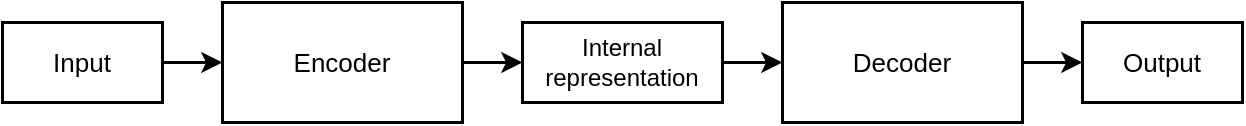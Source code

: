 <mxfile version="17.4.6" type="github">
  <diagram id="BWKZa9X7t8-dgZZ7GLDp" name="Page-1">
    <mxGraphModel dx="846" dy="629" grid="0" gridSize="10" guides="1" tooltips="1" connect="1" arrows="1" fold="1" page="1" pageScale="1" pageWidth="827" pageHeight="1169" math="0" shadow="0">
      <root>
        <mxCell id="0" />
        <mxCell id="1" parent="0" />
        <mxCell id="e4UANhz37ySpnkhJX2zU-6" value="" style="edgeStyle=orthogonalEdgeStyle;rounded=0;orthogonalLoop=1;jettySize=auto;html=1;strokeColor=#000000;fontColor=#000000;strokeWidth=1.5;" parent="1" source="e4UANhz37ySpnkhJX2zU-1" target="e4UANhz37ySpnkhJX2zU-2" edge="1">
          <mxGeometry relative="1" as="geometry" />
        </mxCell>
        <mxCell id="e4UANhz37ySpnkhJX2zU-1" value="&lt;font style=&quot;font-size: 13px&quot;&gt;Input&lt;/font&gt;" style="text;html=1;strokeColor=#000000;fillColor=#FFFFFF;align=center;verticalAlign=middle;whiteSpace=wrap;rounded=0;fontColor=#000000;strokeWidth=1.5;" parent="1" vertex="1">
          <mxGeometry x="80" y="120" width="80" height="40" as="geometry" />
        </mxCell>
        <mxCell id="e4UANhz37ySpnkhJX2zU-7" value="" style="edgeStyle=orthogonalEdgeStyle;rounded=0;orthogonalLoop=1;jettySize=auto;html=1;strokeColor=#000000;fontColor=#000000;strokeWidth=1.5;" parent="1" source="e4UANhz37ySpnkhJX2zU-2" target="e4UANhz37ySpnkhJX2zU-3" edge="1">
          <mxGeometry relative="1" as="geometry" />
        </mxCell>
        <mxCell id="e4UANhz37ySpnkhJX2zU-2" value="&lt;font style=&quot;font-size: 13px&quot;&gt;Encoder&lt;/font&gt;" style="rounded=0;whiteSpace=wrap;html=1;strokeColor=#000000;fontColor=#000000;strokeWidth=1.5;" parent="1" vertex="1">
          <mxGeometry x="190" y="110" width="120" height="60" as="geometry" />
        </mxCell>
        <mxCell id="e4UANhz37ySpnkhJX2zU-8" value="" style="edgeStyle=orthogonalEdgeStyle;rounded=0;orthogonalLoop=1;jettySize=auto;html=1;strokeColor=#000000;fontColor=#000000;strokeWidth=1.5;" parent="1" source="e4UANhz37ySpnkhJX2zU-3" target="e4UANhz37ySpnkhJX2zU-4" edge="1">
          <mxGeometry relative="1" as="geometry" />
        </mxCell>
        <mxCell id="e4UANhz37ySpnkhJX2zU-3" value="Internal&lt;br&gt;representation" style="text;html=1;strokeColor=#000000;fillColor=#FFFFFF;align=center;verticalAlign=middle;whiteSpace=wrap;rounded=0;strokeWidth=1.5;fontColor=#000000;" parent="1" vertex="1">
          <mxGeometry x="340" y="120" width="100" height="40" as="geometry" />
        </mxCell>
        <mxCell id="e4UANhz37ySpnkhJX2zU-9" value="" style="edgeStyle=orthogonalEdgeStyle;rounded=0;orthogonalLoop=1;jettySize=auto;html=1;strokeColor=#000000;fontColor=#000000;strokeWidth=1.5;" parent="1" source="e4UANhz37ySpnkhJX2zU-4" target="e4UANhz37ySpnkhJX2zU-5" edge="1">
          <mxGeometry relative="1" as="geometry" />
        </mxCell>
        <mxCell id="e4UANhz37ySpnkhJX2zU-4" value="&lt;font style=&quot;font-size: 13px&quot;&gt;Decoder&lt;/font&gt;" style="rounded=0;whiteSpace=wrap;html=1;strokeColor=#000000;fontColor=#000000;strokeWidth=1.5;" parent="1" vertex="1">
          <mxGeometry x="470" y="110" width="120" height="60" as="geometry" />
        </mxCell>
        <mxCell id="e4UANhz37ySpnkhJX2zU-5" value="&lt;font style=&quot;font-size: 13px&quot;&gt;Output&lt;/font&gt;" style="text;html=1;strokeColor=#000000;fillColor=#FFFFFF;align=center;verticalAlign=middle;whiteSpace=wrap;rounded=0;fontColor=#000000;strokeWidth=1.5;" parent="1" vertex="1">
          <mxGeometry x="620" y="120" width="80" height="40" as="geometry" />
        </mxCell>
      </root>
    </mxGraphModel>
  </diagram>
</mxfile>
